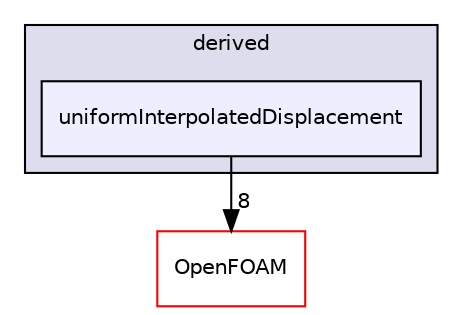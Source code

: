digraph "src/fvMotionSolver/pointPatchFields/derived/uniformInterpolatedDisplacement" {
  bgcolor=transparent;
  compound=true
  node [ fontsize="10", fontname="Helvetica"];
  edge [ labelfontsize="10", labelfontname="Helvetica"];
  subgraph clusterdir_afe439a792340c5c5371397d2612bb80 {
    graph [ bgcolor="#ddddee", pencolor="black", label="derived" fontname="Helvetica", fontsize="10", URL="dir_afe439a792340c5c5371397d2612bb80.html"]
  dir_c1480a62490186b3b27a4dc2b708c4fb [shape=box, label="uniformInterpolatedDisplacement", style="filled", fillcolor="#eeeeff", pencolor="black", URL="dir_c1480a62490186b3b27a4dc2b708c4fb.html"];
  }
  dir_c5473ff19b20e6ec4dfe5c310b3778a8 [shape=box label="OpenFOAM" color="red" URL="dir_c5473ff19b20e6ec4dfe5c310b3778a8.html"];
  dir_c1480a62490186b3b27a4dc2b708c4fb->dir_c5473ff19b20e6ec4dfe5c310b3778a8 [headlabel="8", labeldistance=1.5 headhref="dir_001310_001892.html"];
}
